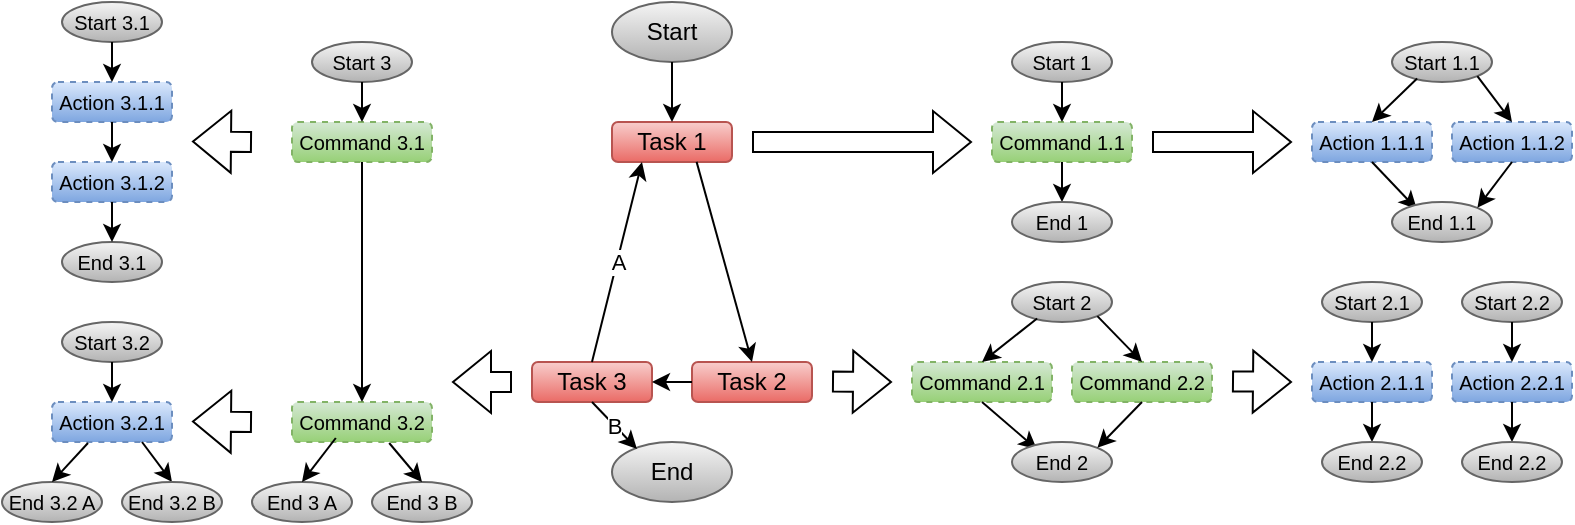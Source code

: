 <mxfile version="24.7.5">
  <diagram name="Page-1" id="cAfjxXGKAz49DJFjGk6Y">
    <mxGraphModel dx="682" dy="471" grid="1" gridSize="10" guides="1" tooltips="1" connect="1" arrows="1" fold="1" page="1" pageScale="1" pageWidth="850" pageHeight="1100" math="0" shadow="0">
      <root>
        <mxCell id="0" />
        <mxCell id="1" parent="0" />
        <mxCell id="Ek8R2auzuuWv3KdGHOXG-2" value="Start" style="ellipse;whiteSpace=wrap;html=1;fillColor=#f5f5f5;strokeColor=#666666;gradientColor=#b3b3b3;" parent="1" vertex="1">
          <mxGeometry x="370" y="200" width="60" height="30" as="geometry" />
        </mxCell>
        <mxCell id="Ek8R2auzuuWv3KdGHOXG-3" value="End" style="ellipse;whiteSpace=wrap;html=1;fillColor=#f5f5f5;strokeColor=#666666;gradientColor=#b3b3b3;" parent="1" vertex="1">
          <mxGeometry x="370" y="420" width="60" height="30" as="geometry" />
        </mxCell>
        <mxCell id="Ek8R2auzuuWv3KdGHOXG-4" value="Task 1" style="rounded=1;whiteSpace=wrap;html=1;fillColor=#f8cecc;gradientColor=#ea6b66;strokeColor=#b85450;" parent="1" vertex="1">
          <mxGeometry x="370" y="260" width="60" height="20" as="geometry" />
        </mxCell>
        <mxCell id="Ek8R2auzuuWv3KdGHOXG-5" value="Task 3" style="rounded=1;whiteSpace=wrap;html=1;fillColor=#f8cecc;gradientColor=#ea6b66;strokeColor=#b85450;" parent="1" vertex="1">
          <mxGeometry x="330" y="380" width="60" height="20" as="geometry" />
        </mxCell>
        <mxCell id="Ek8R2auzuuWv3KdGHOXG-6" value="Task 2" style="rounded=1;whiteSpace=wrap;html=1;fillColor=#f8cecc;gradientColor=#ea6b66;strokeColor=#b85450;" parent="1" vertex="1">
          <mxGeometry x="410" y="380" width="60" height="20" as="geometry" />
        </mxCell>
        <mxCell id="Ek8R2auzuuWv3KdGHOXG-7" value="" style="endArrow=classic;html=1;rounded=0;exitX=0.5;exitY=1;exitDx=0;exitDy=0;entryX=0.5;entryY=0;entryDx=0;entryDy=0;" parent="1" source="Ek8R2auzuuWv3KdGHOXG-2" target="Ek8R2auzuuWv3KdGHOXG-4" edge="1">
          <mxGeometry width="50" height="50" relative="1" as="geometry">
            <mxPoint x="410" y="390" as="sourcePoint" />
            <mxPoint x="440" y="260" as="targetPoint" />
          </mxGeometry>
        </mxCell>
        <mxCell id="Ek8R2auzuuWv3KdGHOXG-8" value="" style="endArrow=classic;html=1;rounded=0;exitX=0.705;exitY=0.997;exitDx=0;exitDy=0;exitPerimeter=0;entryX=0.5;entryY=0;entryDx=0;entryDy=0;endFill=1;startArrow=none;startFill=0;" parent="1" source="Ek8R2auzuuWv3KdGHOXG-4" target="Ek8R2auzuuWv3KdGHOXG-6" edge="1">
          <mxGeometry width="50" height="50" relative="1" as="geometry">
            <mxPoint x="410" y="390" as="sourcePoint" />
            <mxPoint x="460" y="340" as="targetPoint" />
          </mxGeometry>
        </mxCell>
        <mxCell id="Ek8R2auzuuWv3KdGHOXG-9" value="A" style="endArrow=none;html=1;rounded=0;exitX=0.25;exitY=1;exitDx=0;exitDy=0;entryX=0.5;entryY=0;entryDx=0;entryDy=0;startArrow=classic;startFill=1;endFill=0;" parent="1" source="Ek8R2auzuuWv3KdGHOXG-4" target="Ek8R2auzuuWv3KdGHOXG-5" edge="1">
          <mxGeometry width="50" height="50" relative="1" as="geometry">
            <mxPoint x="410" y="390" as="sourcePoint" />
            <mxPoint x="380" y="370" as="targetPoint" />
          </mxGeometry>
        </mxCell>
        <mxCell id="Ek8R2auzuuWv3KdGHOXG-10" value="" style="endArrow=none;html=1;rounded=0;exitX=1;exitY=0.5;exitDx=0;exitDy=0;entryX=0;entryY=0.5;entryDx=0;entryDy=0;endFill=0;startArrow=classic;startFill=1;" parent="1" source="Ek8R2auzuuWv3KdGHOXG-5" target="Ek8R2auzuuWv3KdGHOXG-6" edge="1">
          <mxGeometry width="50" height="50" relative="1" as="geometry">
            <mxPoint x="410" y="390" as="sourcePoint" />
            <mxPoint x="460" y="340" as="targetPoint" />
          </mxGeometry>
        </mxCell>
        <mxCell id="Ek8R2auzuuWv3KdGHOXG-11" value="B" style="endArrow=classic;html=1;rounded=0;exitX=0.5;exitY=1;exitDx=0;exitDy=0;entryX=0.208;entryY=0.117;entryDx=0;entryDy=0;entryPerimeter=0;" parent="1" source="Ek8R2auzuuWv3KdGHOXG-5" target="Ek8R2auzuuWv3KdGHOXG-3" edge="1">
          <mxGeometry width="50" height="50" relative="1" as="geometry">
            <mxPoint x="410" y="390" as="sourcePoint" />
            <mxPoint x="420" y="440" as="targetPoint" />
          </mxGeometry>
        </mxCell>
        <mxCell id="Ek8R2auzuuWv3KdGHOXG-13" value="&lt;font style=&quot;font-size: 10px;&quot;&gt;Command 3.1&lt;/font&gt;" style="rounded=1;whiteSpace=wrap;html=1;dashed=1;fillColor=#d5e8d4;gradientColor=#97d077;strokeColor=#82b366;" parent="1" vertex="1">
          <mxGeometry x="210" y="260" width="70" height="20" as="geometry" />
        </mxCell>
        <mxCell id="Ek8R2auzuuWv3KdGHOXG-14" value="&lt;font style=&quot;font-size: 10px;&quot;&gt;Command 3.2&lt;/font&gt;" style="rounded=1;whiteSpace=wrap;html=1;dashed=1;fillColor=#d5e8d4;gradientColor=#97d077;strokeColor=#82b366;" parent="1" vertex="1">
          <mxGeometry x="210" y="400" width="70" height="20" as="geometry" />
        </mxCell>
        <mxCell id="Ek8R2auzuuWv3KdGHOXG-15" value="" style="endArrow=classic;html=1;rounded=0;exitX=0.5;exitY=1;exitDx=0;exitDy=0;entryX=0.5;entryY=0;entryDx=0;entryDy=0;" parent="1" source="Ek8R2auzuuWv3KdGHOXG-13" target="Ek8R2auzuuWv3KdGHOXG-14" edge="1">
          <mxGeometry width="50" height="50" relative="1" as="geometry">
            <mxPoint x="275" y="415" as="sourcePoint" />
            <mxPoint x="345" y="335" as="targetPoint" />
          </mxGeometry>
        </mxCell>
        <mxCell id="Ek8R2auzuuWv3KdGHOXG-20" value="&lt;font style=&quot;font-size: 10px;&quot;&gt;Start 3&lt;/font&gt;" style="ellipse;whiteSpace=wrap;html=1;fillColor=#f5f5f5;strokeColor=#666666;gradientColor=#b3b3b3;" parent="1" vertex="1">
          <mxGeometry x="220" y="220" width="50" height="20" as="geometry" />
        </mxCell>
        <mxCell id="Ek8R2auzuuWv3KdGHOXG-21" value="" style="endArrow=classic;html=1;rounded=0;exitX=0.5;exitY=1;exitDx=0;exitDy=0;entryX=0.5;entryY=0;entryDx=0;entryDy=0;" parent="1" source="Ek8R2auzuuWv3KdGHOXG-20" target="Ek8R2auzuuWv3KdGHOXG-13" edge="1">
          <mxGeometry width="50" height="50" relative="1" as="geometry">
            <mxPoint x="425" y="310" as="sourcePoint" />
            <mxPoint x="245" y="240" as="targetPoint" />
          </mxGeometry>
        </mxCell>
        <mxCell id="Ek8R2auzuuWv3KdGHOXG-22" value="&lt;font style=&quot;font-size: 10px;&quot;&gt;End 3 A&lt;/font&gt;" style="ellipse;whiteSpace=wrap;html=1;fillColor=#f5f5f5;strokeColor=#666666;gradientColor=#b3b3b3;" parent="1" vertex="1">
          <mxGeometry x="190" y="440" width="50" height="20" as="geometry" />
        </mxCell>
        <mxCell id="Ek8R2auzuuWv3KdGHOXG-23" value="" style="endArrow=classic;html=1;rounded=0;entryX=0.5;entryY=0;entryDx=0;entryDy=0;exitX=0.313;exitY=0.9;exitDx=0;exitDy=0;exitPerimeter=0;" parent="1" source="Ek8R2auzuuWv3KdGHOXG-14" target="Ek8R2auzuuWv3KdGHOXG-22" edge="1">
          <mxGeometry width="50" height="50" relative="1" as="geometry">
            <mxPoint x="315" y="410" as="sourcePoint" />
            <mxPoint x="255" y="370" as="targetPoint" />
          </mxGeometry>
        </mxCell>
        <mxCell id="Ek8R2auzuuWv3KdGHOXG-25" value="&lt;font style=&quot;font-size: 10px;&quot;&gt;Command 1.1&lt;/font&gt;" style="rounded=1;whiteSpace=wrap;html=1;dashed=1;fillColor=#d5e8d4;gradientColor=#97d077;strokeColor=#82b366;" parent="1" vertex="1">
          <mxGeometry x="560" y="260" width="70" height="20" as="geometry" />
        </mxCell>
        <mxCell id="Ek8R2auzuuWv3KdGHOXG-27" value="" style="endArrow=classic;html=1;rounded=0;exitX=0.5;exitY=1;exitDx=0;exitDy=0;entryX=0.5;entryY=0;entryDx=0;entryDy=0;" parent="1" source="Ek8R2auzuuWv3KdGHOXG-25" target="Ek8R2auzuuWv3KdGHOXG-30" edge="1">
          <mxGeometry width="50" height="50" relative="1" as="geometry">
            <mxPoint x="625" y="355" as="sourcePoint" />
            <mxPoint x="595" y="300" as="targetPoint" />
          </mxGeometry>
        </mxCell>
        <mxCell id="Ek8R2auzuuWv3KdGHOXG-28" value="&lt;font style=&quot;font-size: 10px;&quot;&gt;Start 1&lt;/font&gt;" style="ellipse;whiteSpace=wrap;html=1;fillColor=#f5f5f5;strokeColor=#666666;gradientColor=#b3b3b3;" parent="1" vertex="1">
          <mxGeometry x="570" y="220" width="50" height="20" as="geometry" />
        </mxCell>
        <mxCell id="Ek8R2auzuuWv3KdGHOXG-29" value="" style="endArrow=classic;html=1;rounded=0;exitX=0.5;exitY=1;exitDx=0;exitDy=0;" parent="1" source="Ek8R2auzuuWv3KdGHOXG-28" target="Ek8R2auzuuWv3KdGHOXG-25" edge="1">
          <mxGeometry width="50" height="50" relative="1" as="geometry">
            <mxPoint x="775" y="330" as="sourcePoint" />
            <mxPoint x="825" y="280" as="targetPoint" />
          </mxGeometry>
        </mxCell>
        <mxCell id="Ek8R2auzuuWv3KdGHOXG-30" value="&lt;font style=&quot;font-size: 10px;&quot;&gt;End 1&lt;/font&gt;" style="ellipse;whiteSpace=wrap;html=1;fillColor=#f5f5f5;strokeColor=#666666;gradientColor=#b3b3b3;" parent="1" vertex="1">
          <mxGeometry x="570" y="300" width="50" height="20" as="geometry" />
        </mxCell>
        <mxCell id="Ek8R2auzuuWv3KdGHOXG-39" value="&lt;font style=&quot;font-size: 10px;&quot;&gt;Command 2.1&lt;/font&gt;" style="rounded=1;whiteSpace=wrap;html=1;dashed=1;fillColor=#d5e8d4;gradientColor=#97d077;strokeColor=#82b366;" parent="1" vertex="1">
          <mxGeometry x="520" y="380" width="70" height="20" as="geometry" />
        </mxCell>
        <mxCell id="Ek8R2auzuuWv3KdGHOXG-40" value="" style="endArrow=classic;html=1;rounded=0;exitX=0.5;exitY=1;exitDx=0;exitDy=0;entryX=0.249;entryY=0.182;entryDx=0;entryDy=0;entryPerimeter=0;" parent="1" source="Ek8R2auzuuWv3KdGHOXG-39" target="Ek8R2auzuuWv3KdGHOXG-43" edge="1">
          <mxGeometry width="50" height="50" relative="1" as="geometry">
            <mxPoint x="580" y="475" as="sourcePoint" />
            <mxPoint x="550" y="420" as="targetPoint" />
          </mxGeometry>
        </mxCell>
        <mxCell id="Ek8R2auzuuWv3KdGHOXG-41" value="&lt;font style=&quot;font-size: 10px;&quot;&gt;Start 2&lt;/font&gt;" style="ellipse;whiteSpace=wrap;html=1;fillColor=#f5f5f5;strokeColor=#666666;gradientColor=#b3b3b3;" parent="1" vertex="1">
          <mxGeometry x="570" y="340" width="50" height="20" as="geometry" />
        </mxCell>
        <mxCell id="Ek8R2auzuuWv3KdGHOXG-42" value="" style="endArrow=classic;html=1;rounded=0;exitX=0.251;exitY=0.912;exitDx=0;exitDy=0;exitPerimeter=0;entryX=0.5;entryY=0;entryDx=0;entryDy=0;" parent="1" source="Ek8R2auzuuWv3KdGHOXG-41" target="Ek8R2auzuuWv3KdGHOXG-39" edge="1">
          <mxGeometry width="50" height="50" relative="1" as="geometry">
            <mxPoint x="730" y="450" as="sourcePoint" />
            <mxPoint x="780" y="400" as="targetPoint" />
          </mxGeometry>
        </mxCell>
        <mxCell id="Ek8R2auzuuWv3KdGHOXG-43" value="&lt;font style=&quot;font-size: 10px;&quot;&gt;End 2&lt;/font&gt;" style="ellipse;whiteSpace=wrap;html=1;fillColor=#f5f5f5;strokeColor=#666666;gradientColor=#b3b3b3;" parent="1" vertex="1">
          <mxGeometry x="570" y="420" width="50" height="20" as="geometry" />
        </mxCell>
        <mxCell id="Ek8R2auzuuWv3KdGHOXG-44" value="&lt;font style=&quot;font-size: 10px;&quot;&gt;Command 2.2&lt;/font&gt;" style="rounded=1;whiteSpace=wrap;html=1;dashed=1;fillColor=#d5e8d4;gradientColor=#97d077;strokeColor=#82b366;" parent="1" vertex="1">
          <mxGeometry x="600" y="380" width="70" height="20" as="geometry" />
        </mxCell>
        <mxCell id="Ek8R2auzuuWv3KdGHOXG-45" value="" style="endArrow=classic;html=1;rounded=0;entryX=0.5;entryY=0;entryDx=0;entryDy=0;exitX=1;exitY=1;exitDx=0;exitDy=0;" parent="1" source="Ek8R2auzuuWv3KdGHOXG-41" target="Ek8R2auzuuWv3KdGHOXG-44" edge="1">
          <mxGeometry width="50" height="50" relative="1" as="geometry">
            <mxPoint x="660" y="340" as="sourcePoint" />
            <mxPoint x="450" y="310" as="targetPoint" />
          </mxGeometry>
        </mxCell>
        <mxCell id="Ek8R2auzuuWv3KdGHOXG-47" value="" style="endArrow=classic;html=1;rounded=0;exitX=0.5;exitY=1;exitDx=0;exitDy=0;entryX=1;entryY=0;entryDx=0;entryDy=0;" parent="1" source="Ek8R2auzuuWv3KdGHOXG-44" target="Ek8R2auzuuWv3KdGHOXG-43" edge="1">
          <mxGeometry width="50" height="50" relative="1" as="geometry">
            <mxPoint x="400" y="360" as="sourcePoint" />
            <mxPoint x="650" y="430" as="targetPoint" />
          </mxGeometry>
        </mxCell>
        <mxCell id="Ek8R2auzuuWv3KdGHOXG-59" value="" style="shape=flexArrow;endArrow=classic;html=1;rounded=0;" parent="1" edge="1">
          <mxGeometry width="50" height="50" relative="1" as="geometry">
            <mxPoint x="440" y="270" as="sourcePoint" />
            <mxPoint x="550" y="270" as="targetPoint" />
          </mxGeometry>
        </mxCell>
        <mxCell id="Ek8R2auzuuWv3KdGHOXG-60" value="" style="shape=flexArrow;endArrow=classic;html=1;rounded=0;" parent="1" edge="1">
          <mxGeometry width="50" height="50" relative="1" as="geometry">
            <mxPoint x="480" y="389.75" as="sourcePoint" />
            <mxPoint x="510" y="390" as="targetPoint" />
          </mxGeometry>
        </mxCell>
        <mxCell id="Ek8R2auzuuWv3KdGHOXG-61" value="" style="shape=flexArrow;endArrow=classic;html=1;rounded=0;" parent="1" edge="1">
          <mxGeometry width="50" height="50" relative="1" as="geometry">
            <mxPoint x="320" y="390" as="sourcePoint" />
            <mxPoint x="290" y="390" as="targetPoint" />
          </mxGeometry>
        </mxCell>
        <mxCell id="Ek8R2auzuuWv3KdGHOXG-62" value="&lt;font style=&quot;font-size: 10px;&quot;&gt;Action 2.1.1&lt;/font&gt;" style="rounded=1;whiteSpace=wrap;html=1;dashed=1;fillColor=#dae8fc;gradientColor=#7ea6e0;strokeColor=#6c8ebf;" parent="1" vertex="1">
          <mxGeometry x="720" y="380" width="60" height="20" as="geometry" />
        </mxCell>
        <mxCell id="Ek8R2auzuuWv3KdGHOXG-63" value="" style="endArrow=classic;html=1;rounded=0;exitX=0.5;exitY=1;exitDx=0;exitDy=0;entryX=0.5;entryY=0;entryDx=0;entryDy=0;" parent="1" source="Ek8R2auzuuWv3KdGHOXG-62" target="Ek8R2auzuuWv3KdGHOXG-66" edge="1">
          <mxGeometry width="50" height="50" relative="1" as="geometry">
            <mxPoint x="790" y="475" as="sourcePoint" />
            <mxPoint x="760" y="420" as="targetPoint" />
          </mxGeometry>
        </mxCell>
        <mxCell id="Ek8R2auzuuWv3KdGHOXG-64" value="&lt;font style=&quot;font-size: 10px;&quot;&gt;Start 2.1&lt;/font&gt;" style="ellipse;whiteSpace=wrap;html=1;fillColor=#f5f5f5;strokeColor=#666666;gradientColor=#b3b3b3;" parent="1" vertex="1">
          <mxGeometry x="725" y="340" width="50" height="20" as="geometry" />
        </mxCell>
        <mxCell id="Ek8R2auzuuWv3KdGHOXG-65" value="" style="endArrow=classic;html=1;rounded=0;exitX=0.5;exitY=1;exitDx=0;exitDy=0;" parent="1" source="Ek8R2auzuuWv3KdGHOXG-64" target="Ek8R2auzuuWv3KdGHOXG-62" edge="1">
          <mxGeometry width="50" height="50" relative="1" as="geometry">
            <mxPoint x="940" y="450" as="sourcePoint" />
            <mxPoint x="990" y="400" as="targetPoint" />
          </mxGeometry>
        </mxCell>
        <mxCell id="Ek8R2auzuuWv3KdGHOXG-66" value="&lt;font style=&quot;font-size: 10px;&quot;&gt;End 2.2&lt;/font&gt;" style="ellipse;whiteSpace=wrap;html=1;fillColor=#f5f5f5;strokeColor=#666666;gradientColor=#b3b3b3;" parent="1" vertex="1">
          <mxGeometry x="725" y="420" width="50" height="20" as="geometry" />
        </mxCell>
        <mxCell id="Ek8R2auzuuWv3KdGHOXG-67" value="&lt;font style=&quot;font-size: 10px;&quot;&gt;Action 2.2.1&lt;/font&gt;" style="rounded=1;whiteSpace=wrap;html=1;dashed=1;fillColor=#dae8fc;gradientColor=#7ea6e0;strokeColor=#6c8ebf;" parent="1" vertex="1">
          <mxGeometry x="790" y="380" width="60" height="20" as="geometry" />
        </mxCell>
        <mxCell id="Ek8R2auzuuWv3KdGHOXG-68" value="" style="endArrow=classic;html=1;rounded=0;exitX=0.5;exitY=1;exitDx=0;exitDy=0;entryX=0.5;entryY=0;entryDx=0;entryDy=0;" parent="1" source="Ek8R2auzuuWv3KdGHOXG-67" target="Ek8R2auzuuWv3KdGHOXG-71" edge="1">
          <mxGeometry width="50" height="50" relative="1" as="geometry">
            <mxPoint x="870" y="475" as="sourcePoint" />
            <mxPoint x="840" y="420" as="targetPoint" />
          </mxGeometry>
        </mxCell>
        <mxCell id="Ek8R2auzuuWv3KdGHOXG-69" value="&lt;font style=&quot;font-size: 10px;&quot;&gt;Start 2.2&lt;/font&gt;" style="ellipse;whiteSpace=wrap;html=1;fillColor=#f5f5f5;strokeColor=#666666;gradientColor=#b3b3b3;" parent="1" vertex="1">
          <mxGeometry x="795" y="340" width="50" height="20" as="geometry" />
        </mxCell>
        <mxCell id="Ek8R2auzuuWv3KdGHOXG-70" value="" style="endArrow=classic;html=1;rounded=0;exitX=0.5;exitY=1;exitDx=0;exitDy=0;" parent="1" source="Ek8R2auzuuWv3KdGHOXG-69" target="Ek8R2auzuuWv3KdGHOXG-67" edge="1">
          <mxGeometry width="50" height="50" relative="1" as="geometry">
            <mxPoint x="1020" y="450" as="sourcePoint" />
            <mxPoint x="1070" y="400" as="targetPoint" />
          </mxGeometry>
        </mxCell>
        <mxCell id="Ek8R2auzuuWv3KdGHOXG-71" value="&lt;font style=&quot;font-size: 10px;&quot;&gt;End 2.2&lt;/font&gt;" style="ellipse;whiteSpace=wrap;html=1;fillColor=#f5f5f5;strokeColor=#666666;gradientColor=#b3b3b3;" parent="1" vertex="1">
          <mxGeometry x="795" y="420" width="50" height="20" as="geometry" />
        </mxCell>
        <mxCell id="Ek8R2auzuuWv3KdGHOXG-72" value="" style="shape=flexArrow;endArrow=classic;html=1;rounded=0;" parent="1" edge="1">
          <mxGeometry width="50" height="50" relative="1" as="geometry">
            <mxPoint x="680" y="389.71" as="sourcePoint" />
            <mxPoint x="710" y="389.98" as="targetPoint" />
          </mxGeometry>
        </mxCell>
        <mxCell id="Ek8R2auzuuWv3KdGHOXG-73" value="&lt;font style=&quot;font-size: 10px;&quot;&gt;Action 1.1.1&lt;/font&gt;" style="rounded=1;whiteSpace=wrap;html=1;dashed=1;fillColor=#dae8fc;gradientColor=#7ea6e0;strokeColor=#6c8ebf;" parent="1" vertex="1">
          <mxGeometry x="720" y="260" width="60" height="20" as="geometry" />
        </mxCell>
        <mxCell id="Ek8R2auzuuWv3KdGHOXG-74" value="" style="endArrow=classic;html=1;rounded=0;exitX=0.5;exitY=1;exitDx=0;exitDy=0;entryX=0.249;entryY=0.182;entryDx=0;entryDy=0;entryPerimeter=0;" parent="1" source="Ek8R2auzuuWv3KdGHOXG-73" target="Ek8R2auzuuWv3KdGHOXG-77" edge="1">
          <mxGeometry width="50" height="50" relative="1" as="geometry">
            <mxPoint x="790" y="355" as="sourcePoint" />
            <mxPoint x="760" y="300" as="targetPoint" />
          </mxGeometry>
        </mxCell>
        <mxCell id="Ek8R2auzuuWv3KdGHOXG-75" value="&lt;font style=&quot;font-size: 10px;&quot;&gt;Start 1.1&lt;/font&gt;" style="ellipse;whiteSpace=wrap;html=1;fillColor=#f5f5f5;strokeColor=#666666;gradientColor=#b3b3b3;" parent="1" vertex="1">
          <mxGeometry x="760" y="220" width="50" height="20" as="geometry" />
        </mxCell>
        <mxCell id="Ek8R2auzuuWv3KdGHOXG-76" value="" style="endArrow=classic;html=1;rounded=0;exitX=0.251;exitY=0.912;exitDx=0;exitDy=0;exitPerimeter=0;entryX=0.5;entryY=0;entryDx=0;entryDy=0;" parent="1" source="Ek8R2auzuuWv3KdGHOXG-75" target="Ek8R2auzuuWv3KdGHOXG-73" edge="1">
          <mxGeometry width="50" height="50" relative="1" as="geometry">
            <mxPoint x="940" y="330" as="sourcePoint" />
            <mxPoint x="990" y="280" as="targetPoint" />
          </mxGeometry>
        </mxCell>
        <mxCell id="Ek8R2auzuuWv3KdGHOXG-77" value="&lt;font style=&quot;font-size: 10px;&quot;&gt;End 1.1&lt;/font&gt;" style="ellipse;whiteSpace=wrap;html=1;fillColor=#f5f5f5;strokeColor=#666666;gradientColor=#b3b3b3;" parent="1" vertex="1">
          <mxGeometry x="760" y="300" width="50" height="20" as="geometry" />
        </mxCell>
        <mxCell id="Ek8R2auzuuWv3KdGHOXG-78" value="&lt;font style=&quot;font-size: 10px;&quot;&gt;Action 1.1.2&lt;/font&gt;" style="rounded=1;whiteSpace=wrap;html=1;dashed=1;fillColor=#dae8fc;gradientColor=#7ea6e0;strokeColor=#6c8ebf;" parent="1" vertex="1">
          <mxGeometry x="790" y="260" width="60" height="20" as="geometry" />
        </mxCell>
        <mxCell id="Ek8R2auzuuWv3KdGHOXG-79" value="" style="endArrow=classic;html=1;rounded=0;entryX=0.5;entryY=0;entryDx=0;entryDy=0;exitX=1;exitY=1;exitDx=0;exitDy=0;" parent="1" source="Ek8R2auzuuWv3KdGHOXG-75" target="Ek8R2auzuuWv3KdGHOXG-78" edge="1">
          <mxGeometry width="50" height="50" relative="1" as="geometry">
            <mxPoint x="870" y="220" as="sourcePoint" />
            <mxPoint x="660" y="190" as="targetPoint" />
          </mxGeometry>
        </mxCell>
        <mxCell id="Ek8R2auzuuWv3KdGHOXG-80" value="" style="endArrow=classic;html=1;rounded=0;exitX=0.5;exitY=1;exitDx=0;exitDy=0;entryX=1;entryY=0;entryDx=0;entryDy=0;" parent="1" source="Ek8R2auzuuWv3KdGHOXG-78" target="Ek8R2auzuuWv3KdGHOXG-77" edge="1">
          <mxGeometry width="50" height="50" relative="1" as="geometry">
            <mxPoint x="610" y="240" as="sourcePoint" />
            <mxPoint x="860" y="310" as="targetPoint" />
          </mxGeometry>
        </mxCell>
        <mxCell id="Ek8R2auzuuWv3KdGHOXG-81" value="" style="shape=flexArrow;endArrow=classic;html=1;rounded=0;" parent="1" edge="1">
          <mxGeometry width="50" height="50" relative="1" as="geometry">
            <mxPoint x="640" y="270" as="sourcePoint" />
            <mxPoint x="710" y="270" as="targetPoint" />
          </mxGeometry>
        </mxCell>
        <mxCell id="Ek8R2auzuuWv3KdGHOXG-82" value="&lt;font style=&quot;font-size: 10px;&quot;&gt;Action 3.1.1&lt;/font&gt;" style="rounded=1;whiteSpace=wrap;html=1;dashed=1;fillColor=#dae8fc;gradientColor=#7ea6e0;strokeColor=#6c8ebf;" parent="1" vertex="1">
          <mxGeometry x="90" y="240" width="60" height="20" as="geometry" />
        </mxCell>
        <mxCell id="Ek8R2auzuuWv3KdGHOXG-83" value="&lt;span style=&quot;font-size: 10px;&quot;&gt;Action 3.1.2&lt;/span&gt;" style="rounded=1;whiteSpace=wrap;html=1;dashed=1;fillColor=#dae8fc;gradientColor=#7ea6e0;strokeColor=#6c8ebf;" parent="1" vertex="1">
          <mxGeometry x="90" y="280" width="60" height="20" as="geometry" />
        </mxCell>
        <mxCell id="Ek8R2auzuuWv3KdGHOXG-84" value="" style="endArrow=classic;html=1;rounded=0;exitX=0.5;exitY=1;exitDx=0;exitDy=0;entryX=0.5;entryY=0;entryDx=0;entryDy=0;" parent="1" source="Ek8R2auzuuWv3KdGHOXG-82" target="Ek8R2auzuuWv3KdGHOXG-83" edge="1">
          <mxGeometry width="50" height="50" relative="1" as="geometry">
            <mxPoint x="140" y="335" as="sourcePoint" />
            <mxPoint x="210" y="255" as="targetPoint" />
          </mxGeometry>
        </mxCell>
        <mxCell id="Ek8R2auzuuWv3KdGHOXG-85" value="&lt;font style=&quot;font-size: 10px;&quot;&gt;Start 3.1&lt;/font&gt;" style="ellipse;whiteSpace=wrap;html=1;fillColor=#f5f5f5;strokeColor=#666666;gradientColor=#b3b3b3;" parent="1" vertex="1">
          <mxGeometry x="95" y="200" width="50" height="20" as="geometry" />
        </mxCell>
        <mxCell id="Ek8R2auzuuWv3KdGHOXG-86" value="" style="endArrow=classic;html=1;rounded=0;exitX=0.5;exitY=1;exitDx=0;exitDy=0;" parent="1" source="Ek8R2auzuuWv3KdGHOXG-85" target="Ek8R2auzuuWv3KdGHOXG-82" edge="1">
          <mxGeometry width="50" height="50" relative="1" as="geometry">
            <mxPoint x="290" y="310" as="sourcePoint" />
            <mxPoint x="340" y="260" as="targetPoint" />
          </mxGeometry>
        </mxCell>
        <mxCell id="Ek8R2auzuuWv3KdGHOXG-87" value="&lt;font style=&quot;font-size: 10px;&quot;&gt;End 3.1&lt;/font&gt;" style="ellipse;whiteSpace=wrap;html=1;fillColor=#f5f5f5;strokeColor=#666666;gradientColor=#b3b3b3;" parent="1" vertex="1">
          <mxGeometry x="95" y="320" width="50" height="20" as="geometry" />
        </mxCell>
        <mxCell id="Ek8R2auzuuWv3KdGHOXG-88" value="" style="endArrow=classic;html=1;rounded=0;entryX=0.5;entryY=0;entryDx=0;entryDy=0;exitX=0.5;exitY=1;exitDx=0;exitDy=0;" parent="1" source="Ek8R2auzuuWv3KdGHOXG-83" target="Ek8R2auzuuWv3KdGHOXG-87" edge="1">
          <mxGeometry width="50" height="50" relative="1" as="geometry">
            <mxPoint x="180" y="330" as="sourcePoint" />
            <mxPoint x="120" y="290" as="targetPoint" />
          </mxGeometry>
        </mxCell>
        <mxCell id="Ek8R2auzuuWv3KdGHOXG-89" value="" style="shape=flexArrow;endArrow=classic;html=1;rounded=0;" parent="1" edge="1">
          <mxGeometry width="50" height="50" relative="1" as="geometry">
            <mxPoint x="190" y="270" as="sourcePoint" />
            <mxPoint x="160" y="269.73" as="targetPoint" />
          </mxGeometry>
        </mxCell>
        <mxCell id="Ek8R2auzuuWv3KdGHOXG-90" value="&lt;font style=&quot;font-size: 10px;&quot;&gt;Action 3.2.1&lt;/font&gt;" style="rounded=1;whiteSpace=wrap;html=1;dashed=1;fillColor=#dae8fc;gradientColor=#7ea6e0;strokeColor=#6c8ebf;" parent="1" vertex="1">
          <mxGeometry x="90" y="400" width="60" height="20" as="geometry" />
        </mxCell>
        <mxCell id="Ek8R2auzuuWv3KdGHOXG-91" value="" style="endArrow=classic;html=1;rounded=0;exitX=0.75;exitY=1;exitDx=0;exitDy=0;entryX=0.5;entryY=0;entryDx=0;entryDy=0;" parent="1" source="Ek8R2auzuuWv3KdGHOXG-90" target="Ek8R2auzuuWv3KdGHOXG-94" edge="1">
          <mxGeometry width="50" height="50" relative="1" as="geometry">
            <mxPoint x="140" y="495" as="sourcePoint" />
            <mxPoint x="110" y="440" as="targetPoint" />
          </mxGeometry>
        </mxCell>
        <mxCell id="Ek8R2auzuuWv3KdGHOXG-92" value="&lt;font style=&quot;font-size: 10px;&quot;&gt;Start 3.2&lt;/font&gt;" style="ellipse;whiteSpace=wrap;html=1;fillColor=#f5f5f5;strokeColor=#666666;gradientColor=#b3b3b3;" parent="1" vertex="1">
          <mxGeometry x="95" y="360" width="50" height="20" as="geometry" />
        </mxCell>
        <mxCell id="Ek8R2auzuuWv3KdGHOXG-93" value="" style="endArrow=classic;html=1;rounded=0;exitX=0.5;exitY=1;exitDx=0;exitDy=0;" parent="1" source="Ek8R2auzuuWv3KdGHOXG-92" target="Ek8R2auzuuWv3KdGHOXG-90" edge="1">
          <mxGeometry width="50" height="50" relative="1" as="geometry">
            <mxPoint x="290" y="470" as="sourcePoint" />
            <mxPoint x="340" y="420" as="targetPoint" />
          </mxGeometry>
        </mxCell>
        <mxCell id="Ek8R2auzuuWv3KdGHOXG-94" value="&lt;font style=&quot;font-size: 10px;&quot;&gt;End 3.2 B&lt;/font&gt;" style="ellipse;whiteSpace=wrap;html=1;fillColor=#f5f5f5;strokeColor=#666666;gradientColor=#b3b3b3;" parent="1" vertex="1">
          <mxGeometry x="125" y="440" width="50" height="20" as="geometry" />
        </mxCell>
        <mxCell id="Ek8R2auzuuWv3KdGHOXG-95" value="" style="shape=flexArrow;endArrow=classic;html=1;rounded=0;" parent="1" edge="1">
          <mxGeometry width="50" height="50" relative="1" as="geometry">
            <mxPoint x="190" y="410" as="sourcePoint" />
            <mxPoint x="160" y="409.73" as="targetPoint" />
          </mxGeometry>
        </mxCell>
        <mxCell id="mLJUAYuWEQ91I9rg2c9W-2" value="&lt;font style=&quot;font-size: 10px;&quot;&gt;End 3 B&lt;/font&gt;" style="ellipse;whiteSpace=wrap;html=1;fillColor=#f5f5f5;strokeColor=#666666;gradientColor=#b3b3b3;" vertex="1" parent="1">
          <mxGeometry x="250" y="440" width="50" height="20" as="geometry" />
        </mxCell>
        <mxCell id="mLJUAYuWEQ91I9rg2c9W-3" value="" style="endArrow=classic;html=1;rounded=0;entryX=0.5;entryY=0;entryDx=0;entryDy=0;exitX=0.694;exitY=1.025;exitDx=0;exitDy=0;exitPerimeter=0;" edge="1" parent="1" source="Ek8R2auzuuWv3KdGHOXG-14" target="mLJUAYuWEQ91I9rg2c9W-2">
          <mxGeometry width="50" height="50" relative="1" as="geometry">
            <mxPoint x="255" y="430" as="sourcePoint" />
            <mxPoint x="220" y="450" as="targetPoint" />
          </mxGeometry>
        </mxCell>
        <mxCell id="mLJUAYuWEQ91I9rg2c9W-4" value="&lt;font style=&quot;font-size: 10px;&quot;&gt;End 3.2 A&lt;/font&gt;" style="ellipse;whiteSpace=wrap;html=1;fillColor=#f5f5f5;strokeColor=#666666;gradientColor=#b3b3b3;" vertex="1" parent="1">
          <mxGeometry x="65" y="440" width="50" height="20" as="geometry" />
        </mxCell>
        <mxCell id="mLJUAYuWEQ91I9rg2c9W-5" value="" style="endArrow=classic;html=1;rounded=0;exitX=0.3;exitY=1.025;exitDx=0;exitDy=0;entryX=0.5;entryY=0;entryDx=0;entryDy=0;exitPerimeter=0;" edge="1" parent="1" source="Ek8R2auzuuWv3KdGHOXG-90" target="mLJUAYuWEQ91I9rg2c9W-4">
          <mxGeometry width="50" height="50" relative="1" as="geometry">
            <mxPoint x="140" y="430" as="sourcePoint" />
            <mxPoint x="155" y="450" as="targetPoint" />
          </mxGeometry>
        </mxCell>
      </root>
    </mxGraphModel>
  </diagram>
</mxfile>
